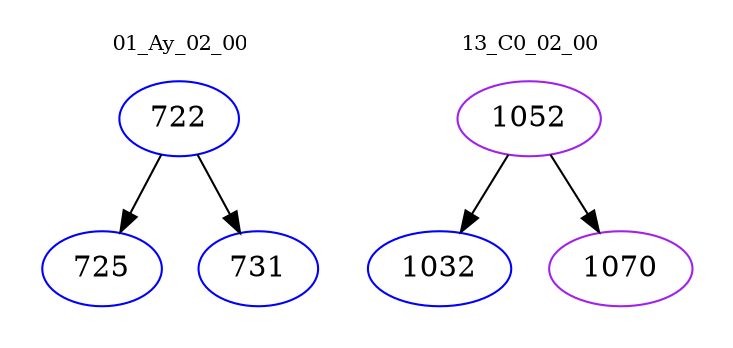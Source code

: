 digraph{
subgraph cluster_0 {
color = white
label = "01_Ay_02_00";
fontsize=10;
T0_722 [label="722", color="blue"]
T0_722 -> T0_725 [color="black"]
T0_725 [label="725", color="blue"]
T0_722 -> T0_731 [color="black"]
T0_731 [label="731", color="blue"]
}
subgraph cluster_1 {
color = white
label = "13_C0_02_00";
fontsize=10;
T1_1052 [label="1052", color="purple"]
T1_1052 -> T1_1032 [color="black"]
T1_1032 [label="1032", color="blue"]
T1_1052 -> T1_1070 [color="black"]
T1_1070 [label="1070", color="purple"]
}
}
